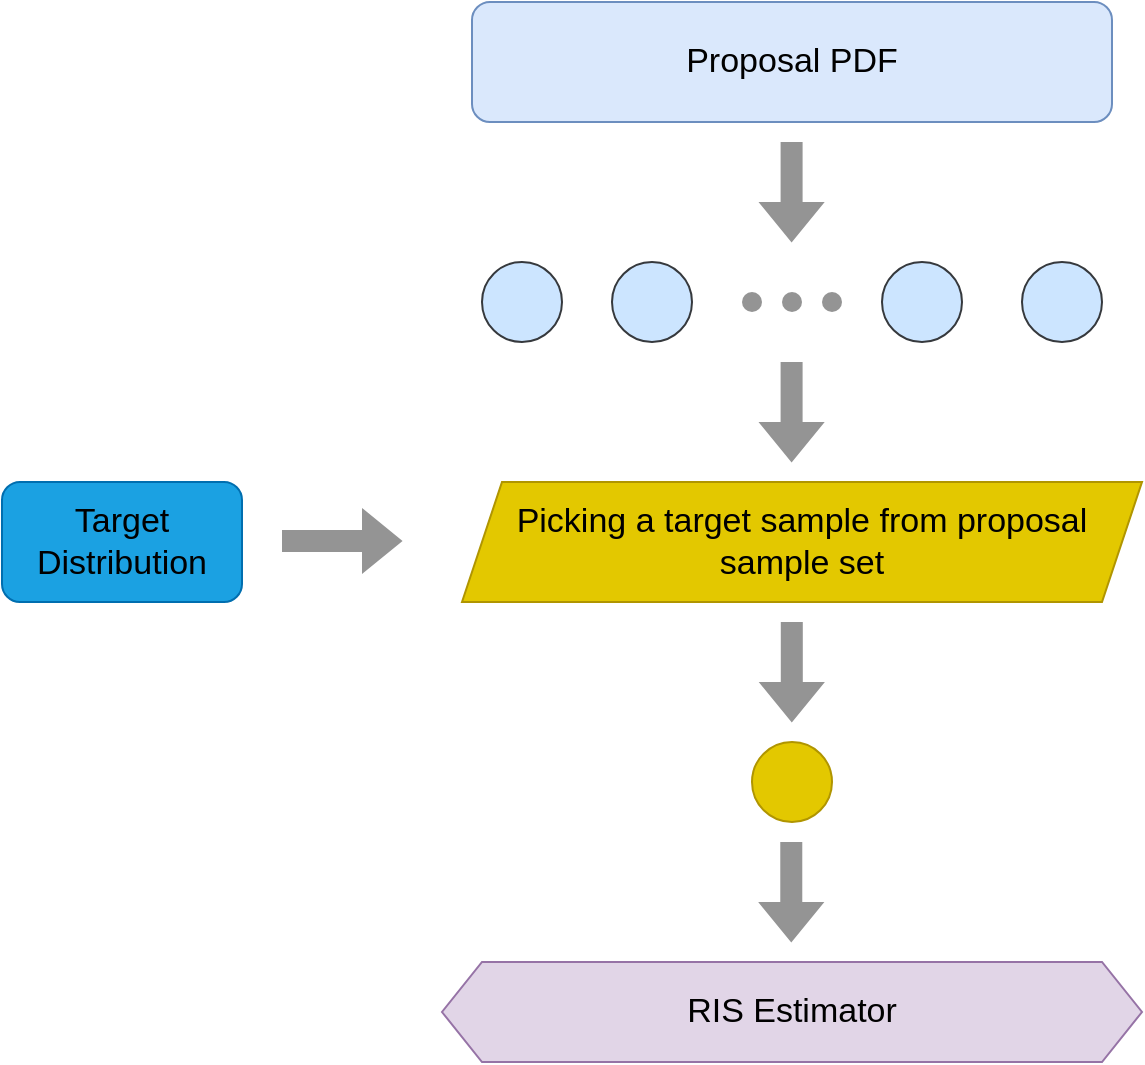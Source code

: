 <mxfile version="20.6.0" type="device"><diagram id="rXO1-PHmHEGK-uwkWSwN" name="Page-1"><mxGraphModel dx="2066" dy="1072" grid="1" gridSize="10" guides="1" tooltips="1" connect="1" arrows="1" fold="1" page="1" pageScale="1" pageWidth="850" pageHeight="1100" math="0" shadow="0"><root><mxCell id="0"/><mxCell id="1" parent="0"/><mxCell id="51ZkBqOI2KHY6uZn7XRc-2" value="&lt;font style=&quot;font-size: 17px;&quot;&gt;Proposal PDF&lt;/font&gt;" style="rounded=1;whiteSpace=wrap;html=1;fillColor=#dae8fc;strokeColor=#6c8ebf;" parent="1" vertex="1"><mxGeometry x="355" y="60" width="320" height="60" as="geometry"/></mxCell><mxCell id="51ZkBqOI2KHY6uZn7XRc-4" value="" style="ellipse;whiteSpace=wrap;html=1;fillColor=#cce5ff;strokeColor=#36393d;" parent="1" vertex="1"><mxGeometry x="360" y="190" width="40" height="40" as="geometry"/></mxCell><mxCell id="51ZkBqOI2KHY6uZn7XRc-5" value="" style="shape=flexArrow;endArrow=classic;html=1;rounded=0;strokeColor=#949494;fillColor=#949494;" parent="1" edge="1"><mxGeometry width="50" height="50" relative="1" as="geometry"><mxPoint x="514.8" y="130" as="sourcePoint"/><mxPoint x="514.8" y="180" as="targetPoint"/></mxGeometry></mxCell><mxCell id="51ZkBqOI2KHY6uZn7XRc-6" value="" style="ellipse;whiteSpace=wrap;html=1;fillColor=#cce5ff;strokeColor=#36393d;" parent="1" vertex="1"><mxGeometry x="425" y="190" width="40" height="40" as="geometry"/></mxCell><mxCell id="51ZkBqOI2KHY6uZn7XRc-7" value="" style="ellipse;whiteSpace=wrap;html=1;fillColor=#cce5ff;strokeColor=#36393d;" parent="1" vertex="1"><mxGeometry x="630" y="190" width="40" height="40" as="geometry"/></mxCell><mxCell id="51ZkBqOI2KHY6uZn7XRc-8" value="" style="ellipse;whiteSpace=wrap;html=1;fillColor=#cce5ff;strokeColor=#36393d;" parent="1" vertex="1"><mxGeometry x="560" y="190" width="40" height="40" as="geometry"/></mxCell><mxCell id="51ZkBqOI2KHY6uZn7XRc-10" value="&lt;font style=&quot;font-size: 17px;&quot; color=&quot;#000000&quot;&gt;Target Distribution&lt;/font&gt;" style="rounded=1;whiteSpace=wrap;html=1;fillColor=#1ba1e2;strokeColor=#006EAF;fontColor=#ffffff;" parent="1" vertex="1"><mxGeometry x="120" y="300" width="120" height="60" as="geometry"/></mxCell><mxCell id="51ZkBqOI2KHY6uZn7XRc-13" value="&lt;span style=&quot;font-size: 17px;&quot;&gt;Picking a target sample from proposal sample set&lt;/span&gt;" style="shape=parallelogram;perimeter=parallelogramPerimeter;whiteSpace=wrap;html=1;fixedSize=1;fontColor=#000000;fillColor=#e3c800;strokeColor=#B09500;" parent="1" vertex="1"><mxGeometry x="350" y="300" width="340" height="60" as="geometry"/></mxCell><mxCell id="51ZkBqOI2KHY6uZn7XRc-15" value="" style="shape=flexArrow;endArrow=classic;html=1;rounded=0;fontColor=#000000;strokeColor=#949494;fillColor=#949494;fillStyle=solid;gradientColor=none;" parent="1" edge="1"><mxGeometry width="50" height="50" relative="1" as="geometry"><mxPoint x="260" y="329.5" as="sourcePoint"/><mxPoint x="320" y="329.5" as="targetPoint"/></mxGeometry></mxCell><mxCell id="51ZkBqOI2KHY6uZn7XRc-16" value="" style="ellipse;whiteSpace=wrap;html=1;fillColor=#e3c800;strokeColor=#B09500;fontColor=#000000;" parent="1" vertex="1"><mxGeometry x="495" y="430" width="40" height="40" as="geometry"/></mxCell><mxCell id="51ZkBqOI2KHY6uZn7XRc-23" value="&lt;font style=&quot;font-size: 17px;&quot;&gt;RIS Estimator&lt;/font&gt;" style="shape=hexagon;perimeter=hexagonPerimeter2;whiteSpace=wrap;html=1;fixedSize=1;fillColor=#e1d5e7;strokeColor=#9673a6;" parent="1" vertex="1"><mxGeometry x="340" y="540" width="350" height="50" as="geometry"/></mxCell><mxCell id="51ZkBqOI2KHY6uZn7XRc-26" value="" style="ellipse;whiteSpace=wrap;html=1;fillColor=#949494;strokeColor=none;" parent="1" vertex="1"><mxGeometry x="490" y="205" width="10" height="10" as="geometry"/></mxCell><mxCell id="51ZkBqOI2KHY6uZn7XRc-27" value="" style="ellipse;whiteSpace=wrap;html=1;fillColor=#949494;strokeColor=none;" parent="1" vertex="1"><mxGeometry x="510" y="205" width="10" height="10" as="geometry"/></mxCell><mxCell id="51ZkBqOI2KHY6uZn7XRc-28" value="" style="ellipse;whiteSpace=wrap;html=1;fillColor=#949494;strokeColor=none;" parent="1" vertex="1"><mxGeometry x="530" y="205" width="10" height="10" as="geometry"/></mxCell><mxCell id="51ZkBqOI2KHY6uZn7XRc-33" value="" style="shape=flexArrow;endArrow=classic;html=1;rounded=0;strokeColor=#949494;fillColor=#949494;" parent="1" edge="1"><mxGeometry width="50" height="50" relative="1" as="geometry"><mxPoint x="514.8" y="240" as="sourcePoint"/><mxPoint x="514.8" y="290" as="targetPoint"/></mxGeometry></mxCell><mxCell id="51ZkBqOI2KHY6uZn7XRc-34" value="" style="shape=flexArrow;endArrow=classic;html=1;rounded=0;strokeColor=#949494;fillColor=#949494;" parent="1" edge="1"><mxGeometry width="50" height="50" relative="1" as="geometry"><mxPoint x="514.9" y="370" as="sourcePoint"/><mxPoint x="514.9" y="420" as="targetPoint"/></mxGeometry></mxCell><mxCell id="51ZkBqOI2KHY6uZn7XRc-35" value="" style="shape=flexArrow;endArrow=classic;html=1;rounded=0;strokeColor=#949494;fillColor=#949494;" parent="1" edge="1"><mxGeometry width="50" height="50" relative="1" as="geometry"><mxPoint x="514.64" y="480.0" as="sourcePoint"/><mxPoint x="514.64" y="530.0" as="targetPoint"/></mxGeometry></mxCell></root></mxGraphModel></diagram></mxfile>